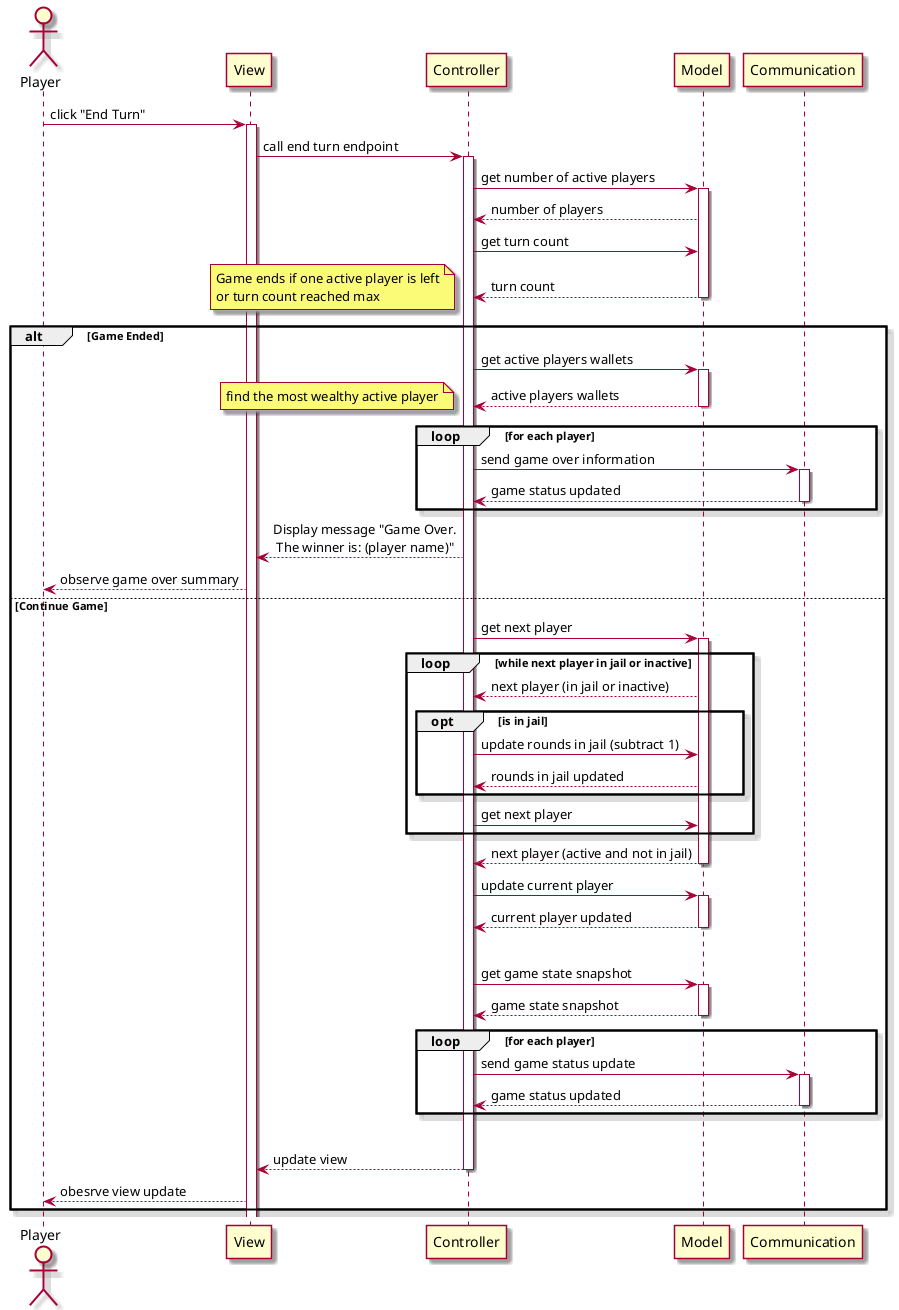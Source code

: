 @startuml

skin rose

actor Player

Player -> View++: click "End Turn"
View -> Controller++: call end turn endpoint
Controller -> Model++: get number of active players
Model --> Controller: number of players
Controller -> Model: get turn count
Model --> Controller--: turn count
note left: Game ends if one active player is left\nor turn count reached max
alt Game Ended
  Controller -> Model++: get active players wallets
  Model --> Controller--: active players wallets
  note left: find the most wealthy active player
  loop for each player
          Controller -> Communication ++: send game over information
          Communication --> Controller--: game status updated
  end
  Controller --> View: Display message "Game Over.\n The winner is: (player name)"
  View --> Player: observe game over summary
else Continue Game
  Controller -> Model++: get next player
  loop while next player in jail or inactive
    Model --> Controller: next player (in jail or inactive)
    opt is in jail
      Controller -> Model: update rounds in jail (subtract 1)
      Model --> Controller: rounds in jail updated
    end
    Controller -> Model: get next player
  end
  Model --> Controller--: next player (active and not in jail)
  Controller -> Model++: update current player
  Model --> Controller--: current player updated
  |||
  Controller -> Model++: get game state snapshot
  Model --> Controller--: game state snapshot
  loop for each player
          Controller -> Communication ++: send game status update
          Communication --> Controller--: game status updated
  end
  |||
  Controller --> View--: update view
  View --> Player: obesrve view update
end
@enduml
